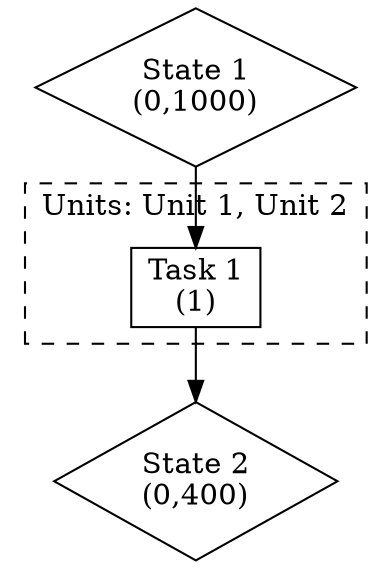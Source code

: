 digraph "STN-graph" {
bgcolor=white;
concentrate=true;
rankdir=TB;
subgraph "cluster_Units: Unit 1, Unit 2, " {
label="Units: Unit 1, Unit 2";
shape=box;
style=dashed;
"Task 1" [label="Task 1\n(1)", shape=box];
}

"State 1" [color=black, label="State 1\n(0,1000)", shape=diamond];
"State 2" [color=black, label="State 2\n(0,400)", shape=diamond];
"State 1" -> "Task 1"  [label=""];
"Task 1" -> "State 2"  [label=""];
}
